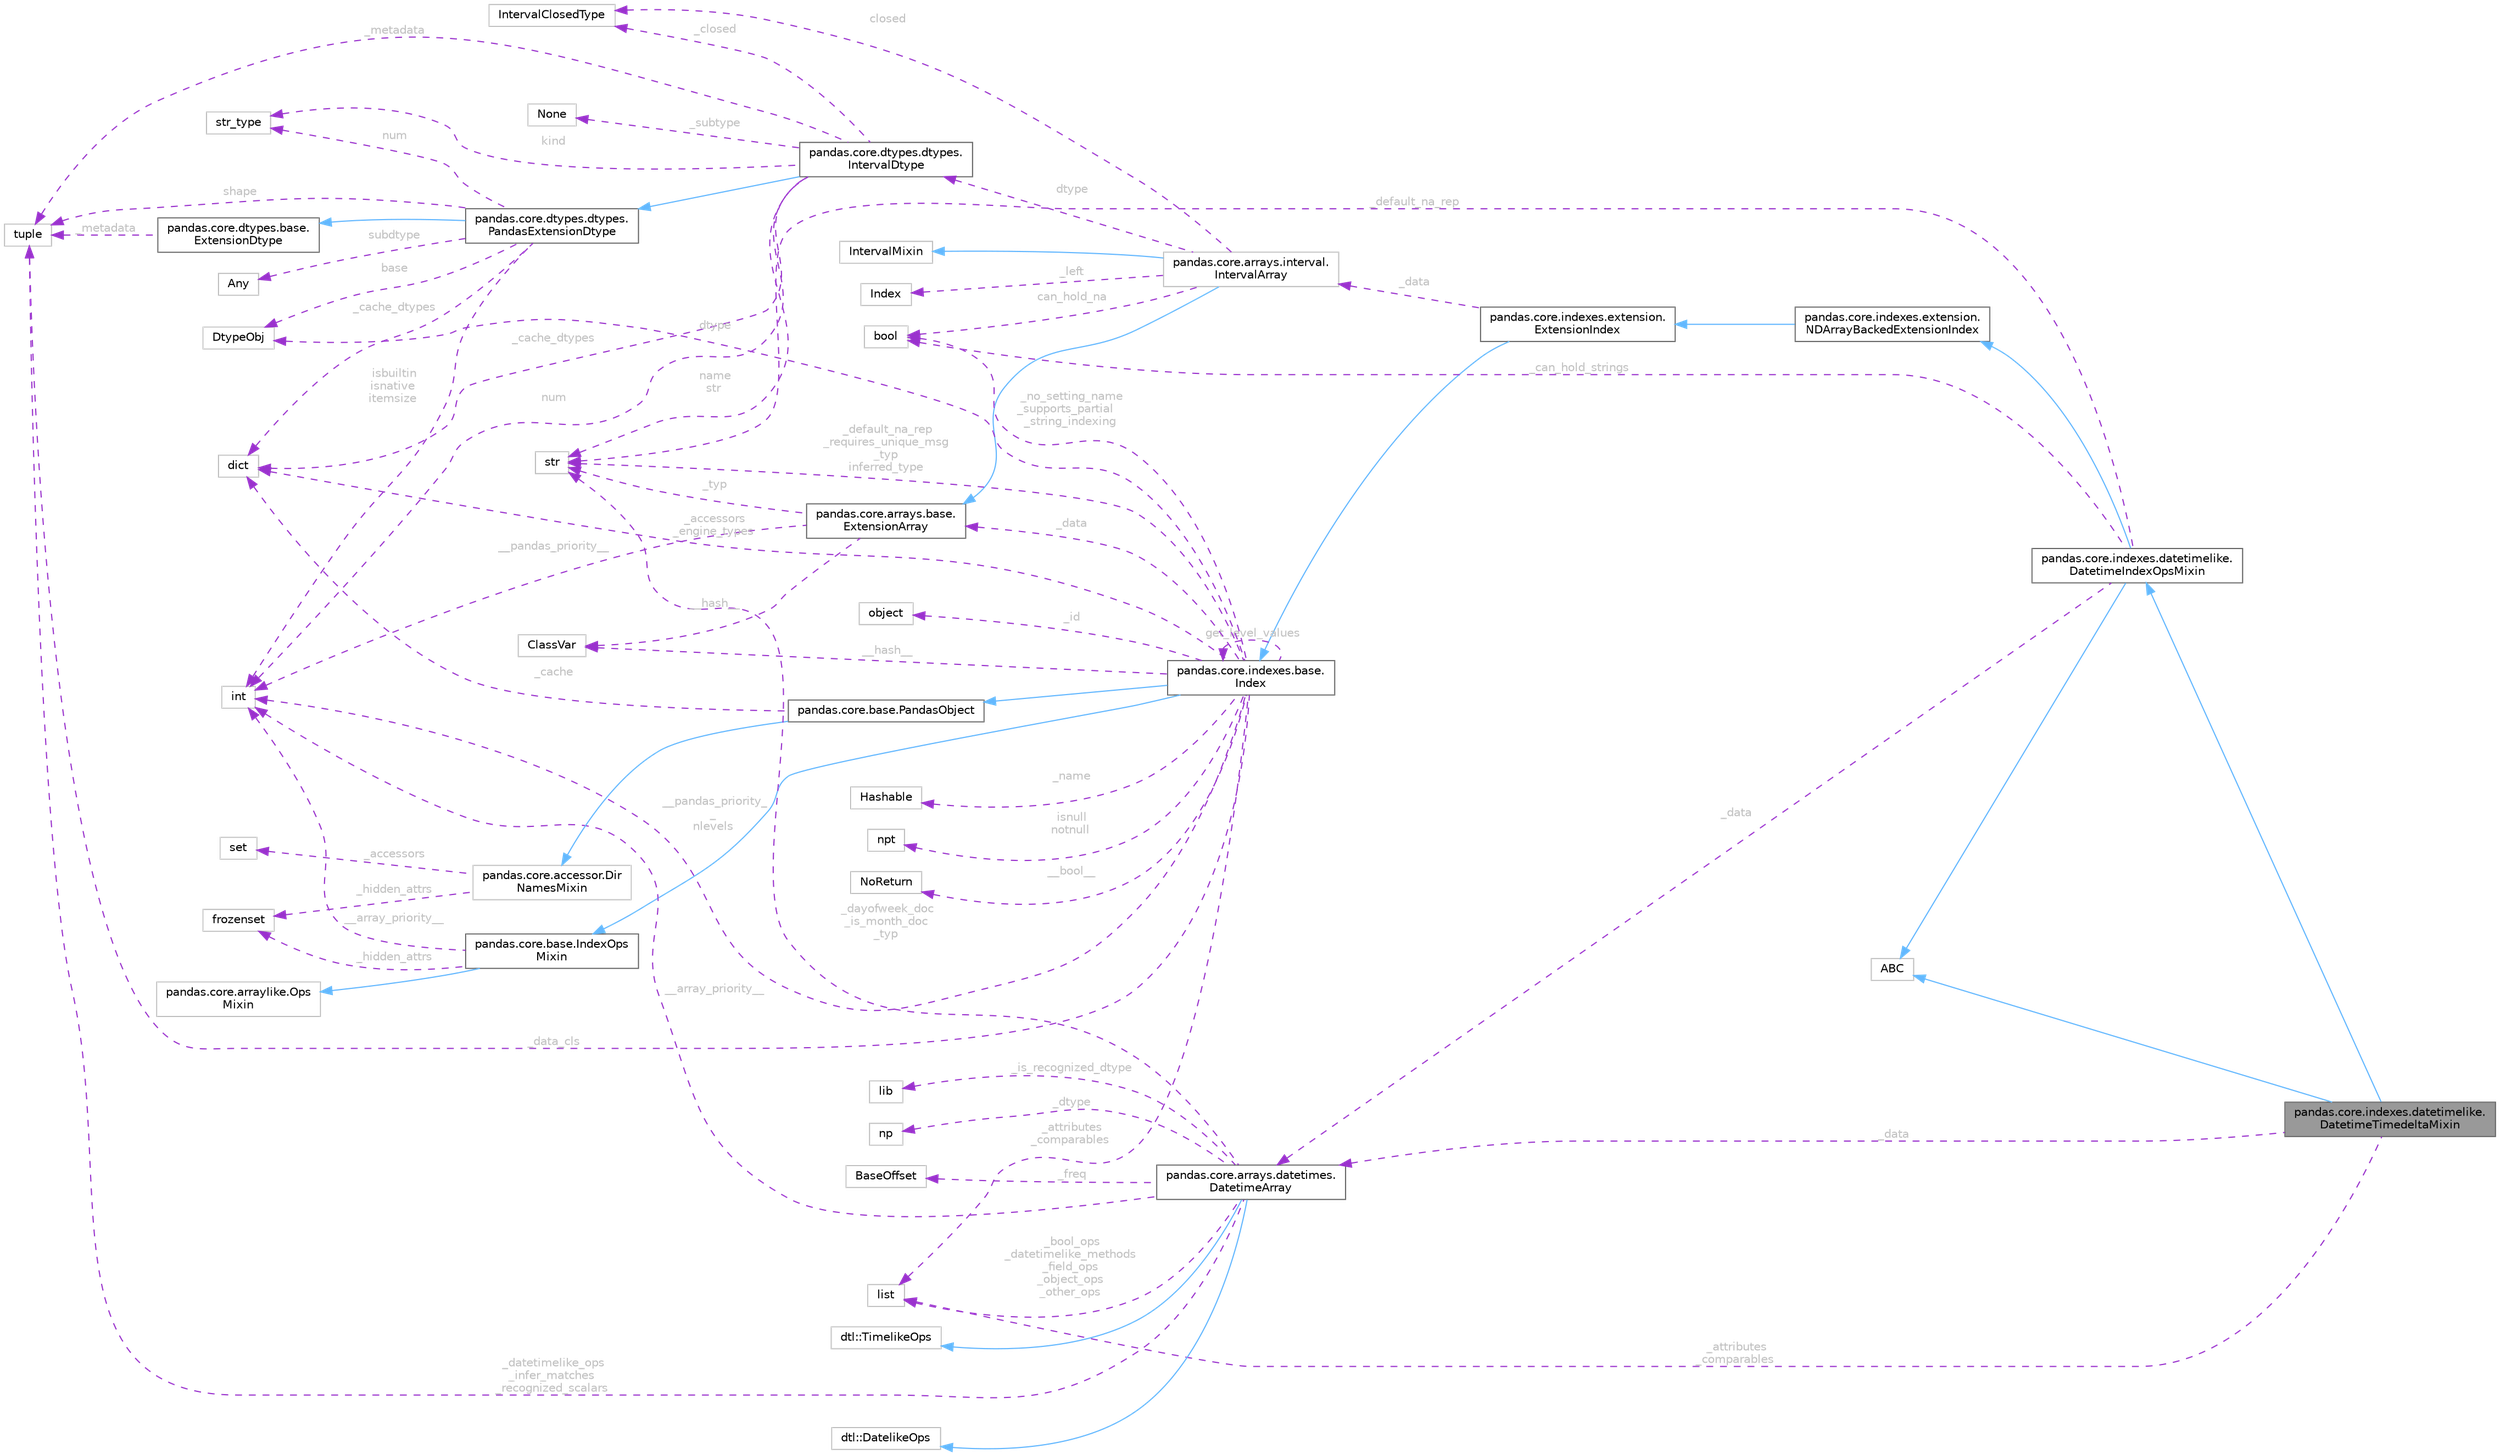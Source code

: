 digraph "pandas.core.indexes.datetimelike.DatetimeTimedeltaMixin"
{
 // LATEX_PDF_SIZE
  bgcolor="transparent";
  edge [fontname=Helvetica,fontsize=10,labelfontname=Helvetica,labelfontsize=10];
  node [fontname=Helvetica,fontsize=10,shape=box,height=0.2,width=0.4];
  rankdir="LR";
  Node1 [id="Node000001",label="pandas.core.indexes.datetimelike.\lDatetimeTimedeltaMixin",height=0.2,width=0.4,color="gray40", fillcolor="grey60", style="filled", fontcolor="black",tooltip=" "];
  Node2 -> Node1 [id="edge1_Node000001_Node000002",dir="back",color="steelblue1",style="solid",tooltip=" "];
  Node2 [id="Node000002",label="pandas.core.indexes.datetimelike.\lDatetimeIndexOpsMixin",height=0.2,width=0.4,color="gray40", fillcolor="white", style="filled",URL="$d1/d7f/classpandas_1_1core_1_1indexes_1_1datetimelike_1_1DatetimeIndexOpsMixin.html",tooltip=" "];
  Node3 -> Node2 [id="edge2_Node000002_Node000003",dir="back",color="steelblue1",style="solid",tooltip=" "];
  Node3 [id="Node000003",label="pandas.core.indexes.extension.\lNDArrayBackedExtensionIndex",height=0.2,width=0.4,color="gray40", fillcolor="white", style="filled",URL="$da/d60/classpandas_1_1core_1_1indexes_1_1extension_1_1NDArrayBackedExtensionIndex.html",tooltip=" "];
  Node4 -> Node3 [id="edge3_Node000003_Node000004",dir="back",color="steelblue1",style="solid",tooltip=" "];
  Node4 [id="Node000004",label="pandas.core.indexes.extension.\lExtensionIndex",height=0.2,width=0.4,color="gray40", fillcolor="white", style="filled",URL="$d3/d98/classpandas_1_1core_1_1indexes_1_1extension_1_1ExtensionIndex.html",tooltip=" "];
  Node5 -> Node4 [id="edge4_Node000004_Node000005",dir="back",color="steelblue1",style="solid",tooltip=" "];
  Node5 [id="Node000005",label="pandas.core.indexes.base.\lIndex",height=0.2,width=0.4,color="gray40", fillcolor="white", style="filled",URL="$d9/d4b/classpandas_1_1core_1_1indexes_1_1base_1_1Index.html",tooltip=" "];
  Node6 -> Node5 [id="edge5_Node000005_Node000006",dir="back",color="steelblue1",style="solid",tooltip=" "];
  Node6 [id="Node000006",label="pandas.core.base.IndexOps\lMixin",height=0.2,width=0.4,color="gray40", fillcolor="white", style="filled",URL="$db/d4c/classpandas_1_1core_1_1base_1_1IndexOpsMixin.html",tooltip=" "];
  Node7 -> Node6 [id="edge6_Node000006_Node000007",dir="back",color="steelblue1",style="solid",tooltip=" "];
  Node7 [id="Node000007",label="pandas.core.arraylike.Ops\lMixin",height=0.2,width=0.4,color="grey75", fillcolor="white", style="filled",URL="$da/d26/classpandas_1_1core_1_1arraylike_1_1OpsMixin.html",tooltip=" "];
  Node8 -> Node6 [id="edge7_Node000006_Node000008",dir="back",color="darkorchid3",style="dashed",tooltip=" ",label=" __array_priority__",fontcolor="grey" ];
  Node8 [id="Node000008",label="int",height=0.2,width=0.4,color="grey75", fillcolor="white", style="filled",tooltip=" "];
  Node9 -> Node6 [id="edge8_Node000006_Node000009",dir="back",color="darkorchid3",style="dashed",tooltip=" ",label=" _hidden_attrs",fontcolor="grey" ];
  Node9 [id="Node000009",label="frozenset",height=0.2,width=0.4,color="grey75", fillcolor="white", style="filled",tooltip=" "];
  Node10 -> Node5 [id="edge9_Node000005_Node000010",dir="back",color="steelblue1",style="solid",tooltip=" "];
  Node10 [id="Node000010",label="pandas.core.base.PandasObject",height=0.2,width=0.4,color="gray40", fillcolor="white", style="filled",URL="$d9/d19/classpandas_1_1core_1_1base_1_1PandasObject.html",tooltip=" "];
  Node11 -> Node10 [id="edge10_Node000010_Node000011",dir="back",color="steelblue1",style="solid",tooltip=" "];
  Node11 [id="Node000011",label="pandas.core.accessor.Dir\lNamesMixin",height=0.2,width=0.4,color="grey75", fillcolor="white", style="filled",URL="$df/dd9/classpandas_1_1core_1_1accessor_1_1DirNamesMixin.html",tooltip=" "];
  Node12 -> Node11 [id="edge11_Node000011_Node000012",dir="back",color="darkorchid3",style="dashed",tooltip=" ",label=" _accessors",fontcolor="grey" ];
  Node12 [id="Node000012",label="set",height=0.2,width=0.4,color="grey75", fillcolor="white", style="filled",tooltip=" "];
  Node9 -> Node11 [id="edge12_Node000011_Node000009",dir="back",color="darkorchid3",style="dashed",tooltip=" ",label=" _hidden_attrs",fontcolor="grey" ];
  Node13 -> Node10 [id="edge13_Node000010_Node000013",dir="back",color="darkorchid3",style="dashed",tooltip=" ",label=" _cache",fontcolor="grey" ];
  Node13 [id="Node000013",label="dict",height=0.2,width=0.4,color="grey75", fillcolor="white", style="filled",tooltip=" "];
  Node8 -> Node5 [id="edge14_Node000005_Node000008",dir="back",color="darkorchid3",style="dashed",tooltip=" ",label=" __pandas_priority_\l_\nnlevels",fontcolor="grey" ];
  Node14 -> Node5 [id="edge15_Node000005_Node000014",dir="back",color="darkorchid3",style="dashed",tooltip=" ",label=" _default_na_rep\n_requires_unique_msg\n_typ\ninferred_type",fontcolor="grey" ];
  Node14 [id="Node000014",label="str",height=0.2,width=0.4,color="grey75", fillcolor="white", style="filled",tooltip=" "];
  Node15 -> Node5 [id="edge16_Node000005_Node000015",dir="back",color="darkorchid3",style="dashed",tooltip=" ",label=" _data",fontcolor="grey" ];
  Node15 [id="Node000015",label="pandas.core.arrays.base.\lExtensionArray",height=0.2,width=0.4,color="gray40", fillcolor="white", style="filled",URL="$d4/dd3/classpandas_1_1core_1_1arrays_1_1base_1_1ExtensionArray.html",tooltip=" "];
  Node14 -> Node15 [id="edge17_Node000015_Node000014",dir="back",color="darkorchid3",style="dashed",tooltip=" ",label=" _typ",fontcolor="grey" ];
  Node8 -> Node15 [id="edge18_Node000015_Node000008",dir="back",color="darkorchid3",style="dashed",tooltip=" ",label=" __pandas_priority__",fontcolor="grey" ];
  Node16 -> Node15 [id="edge19_Node000015_Node000016",dir="back",color="darkorchid3",style="dashed",tooltip=" ",label=" __hash__",fontcolor="grey" ];
  Node16 [id="Node000016",label="ClassVar",height=0.2,width=0.4,color="grey75", fillcolor="white", style="filled",tooltip=" "];
  Node17 -> Node5 [id="edge20_Node000005_Node000017",dir="back",color="darkorchid3",style="dashed",tooltip=" ",label=" _data_cls",fontcolor="grey" ];
  Node17 [id="Node000017",label="tuple",height=0.2,width=0.4,color="grey75", fillcolor="white", style="filled",tooltip=" "];
  Node18 -> Node5 [id="edge21_Node000005_Node000018",dir="back",color="darkorchid3",style="dashed",tooltip=" ",label=" _id",fontcolor="grey" ];
  Node18 [id="Node000018",label="object",height=0.2,width=0.4,color="grey75", fillcolor="white", style="filled",tooltip=" "];
  Node19 -> Node5 [id="edge22_Node000005_Node000019",dir="back",color="darkorchid3",style="dashed",tooltip=" ",label=" _name",fontcolor="grey" ];
  Node19 [id="Node000019",label="Hashable",height=0.2,width=0.4,color="grey75", fillcolor="white", style="filled",tooltip=" "];
  Node20 -> Node5 [id="edge23_Node000005_Node000020",dir="back",color="darkorchid3",style="dashed",tooltip=" ",label=" _no_setting_name\n_supports_partial\l_string_indexing",fontcolor="grey" ];
  Node20 [id="Node000020",label="bool",height=0.2,width=0.4,color="grey75", fillcolor="white", style="filled",tooltip=" "];
  Node21 -> Node5 [id="edge24_Node000005_Node000021",dir="back",color="darkorchid3",style="dashed",tooltip=" ",label=" _attributes\n_comparables",fontcolor="grey" ];
  Node21 [id="Node000021",label="list",height=0.2,width=0.4,color="grey75", fillcolor="white", style="filled",tooltip=" "];
  Node13 -> Node5 [id="edge25_Node000005_Node000013",dir="back",color="darkorchid3",style="dashed",tooltip=" ",label=" _accessors\n_engine_types",fontcolor="grey" ];
  Node5 -> Node5 [id="edge26_Node000005_Node000005",dir="back",color="darkorchid3",style="dashed",tooltip=" ",label=" get_level_values",fontcolor="grey" ];
  Node22 -> Node5 [id="edge27_Node000005_Node000022",dir="back",color="darkorchid3",style="dashed",tooltip=" ",label=" isnull\nnotnull",fontcolor="grey" ];
  Node22 [id="Node000022",label="npt",height=0.2,width=0.4,color="grey75", fillcolor="white", style="filled",tooltip=" "];
  Node23 -> Node5 [id="edge28_Node000005_Node000023",dir="back",color="darkorchid3",style="dashed",tooltip=" ",label=" __bool__",fontcolor="grey" ];
  Node23 [id="Node000023",label="NoReturn",height=0.2,width=0.4,color="grey75", fillcolor="white", style="filled",tooltip=" "];
  Node16 -> Node5 [id="edge29_Node000005_Node000016",dir="back",color="darkorchid3",style="dashed",tooltip=" ",label=" __hash__",fontcolor="grey" ];
  Node24 -> Node5 [id="edge30_Node000005_Node000024",dir="back",color="darkorchid3",style="dashed",tooltip=" ",label=" dtype",fontcolor="grey" ];
  Node24 [id="Node000024",label="DtypeObj",height=0.2,width=0.4,color="grey75", fillcolor="white", style="filled",tooltip=" "];
  Node25 -> Node4 [id="edge31_Node000004_Node000025",dir="back",color="darkorchid3",style="dashed",tooltip=" ",label=" _data",fontcolor="grey" ];
  Node25 [id="Node000025",label="pandas.core.arrays.interval.\lIntervalArray",height=0.2,width=0.4,color="grey75", fillcolor="white", style="filled",URL="$d2/d4b/classpandas_1_1core_1_1arrays_1_1interval_1_1IntervalArray.html",tooltip=" "];
  Node26 -> Node25 [id="edge32_Node000025_Node000026",dir="back",color="steelblue1",style="solid",tooltip=" "];
  Node26 [id="Node000026",label="IntervalMixin",height=0.2,width=0.4,color="grey75", fillcolor="white", style="filled",URL="$df/d19/classIntervalMixin.html",tooltip=" "];
  Node15 -> Node25 [id="edge33_Node000025_Node000015",dir="back",color="steelblue1",style="solid",tooltip=" "];
  Node20 -> Node25 [id="edge34_Node000025_Node000020",dir="back",color="darkorchid3",style="dashed",tooltip=" ",label=" can_hold_na",fontcolor="grey" ];
  Node27 -> Node25 [id="edge35_Node000025_Node000027",dir="back",color="darkorchid3",style="dashed",tooltip=" ",label=" _left",fontcolor="grey" ];
  Node27 [id="Node000027",label="Index",height=0.2,width=0.4,color="grey75", fillcolor="white", style="filled",tooltip=" "];
  Node28 -> Node25 [id="edge36_Node000025_Node000028",dir="back",color="darkorchid3",style="dashed",tooltip=" ",label=" closed",fontcolor="grey" ];
  Node28 [id="Node000028",label="IntervalClosedType",height=0.2,width=0.4,color="grey75", fillcolor="white", style="filled",tooltip=" "];
  Node29 -> Node25 [id="edge37_Node000025_Node000029",dir="back",color="darkorchid3",style="dashed",tooltip=" ",label=" dtype",fontcolor="grey" ];
  Node29 [id="Node000029",label="pandas.core.dtypes.dtypes.\lIntervalDtype",height=0.2,width=0.4,color="gray40", fillcolor="white", style="filled",URL="$dc/da8/classpandas_1_1core_1_1dtypes_1_1dtypes_1_1IntervalDtype.html",tooltip=" "];
  Node30 -> Node29 [id="edge38_Node000029_Node000030",dir="back",color="steelblue1",style="solid",tooltip=" "];
  Node30 [id="Node000030",label="pandas.core.dtypes.dtypes.\lPandasExtensionDtype",height=0.2,width=0.4,color="gray40", fillcolor="white", style="filled",URL="$d0/d04/classpandas_1_1core_1_1dtypes_1_1dtypes_1_1PandasExtensionDtype.html",tooltip=" "];
  Node31 -> Node30 [id="edge39_Node000030_Node000031",dir="back",color="steelblue1",style="solid",tooltip=" "];
  Node31 [id="Node000031",label="pandas.core.dtypes.base.\lExtensionDtype",height=0.2,width=0.4,color="gray40", fillcolor="white", style="filled",URL="$d4/d64/classpandas_1_1core_1_1dtypes_1_1base_1_1ExtensionDtype.html",tooltip=" "];
  Node17 -> Node31 [id="edge40_Node000031_Node000017",dir="back",color="darkorchid3",style="dashed",tooltip=" ",label=" _metadata",fontcolor="grey" ];
  Node32 -> Node30 [id="edge41_Node000030_Node000032",dir="back",color="darkorchid3",style="dashed",tooltip=" ",label=" subdtype",fontcolor="grey" ];
  Node32 [id="Node000032",label="Any",height=0.2,width=0.4,color="grey75", fillcolor="white", style="filled",tooltip=" "];
  Node33 -> Node30 [id="edge42_Node000030_Node000033",dir="back",color="darkorchid3",style="dashed",tooltip=" ",label=" num",fontcolor="grey" ];
  Node33 [id="Node000033",label="str_type",height=0.2,width=0.4,color="grey75", fillcolor="white", style="filled",tooltip=" "];
  Node17 -> Node30 [id="edge43_Node000030_Node000017",dir="back",color="darkorchid3",style="dashed",tooltip=" ",label=" shape",fontcolor="grey" ];
  Node8 -> Node30 [id="edge44_Node000030_Node000008",dir="back",color="darkorchid3",style="dashed",tooltip=" ",label=" isbuiltin\nisnative\nitemsize",fontcolor="grey" ];
  Node24 -> Node30 [id="edge45_Node000030_Node000024",dir="back",color="darkorchid3",style="dashed",tooltip=" ",label=" base",fontcolor="grey" ];
  Node13 -> Node30 [id="edge46_Node000030_Node000013",dir="back",color="darkorchid3",style="dashed",tooltip=" ",label=" _cache_dtypes",fontcolor="grey" ];
  Node14 -> Node29 [id="edge47_Node000029_Node000014",dir="back",color="darkorchid3",style="dashed",tooltip=" ",label=" name\nstr",fontcolor="grey" ];
  Node33 -> Node29 [id="edge48_Node000029_Node000033",dir="back",color="darkorchid3",style="dashed",tooltip=" ",label=" kind",fontcolor="grey" ];
  Node8 -> Node29 [id="edge49_Node000029_Node000008",dir="back",color="darkorchid3",style="dashed",tooltip=" ",label=" num",fontcolor="grey" ];
  Node17 -> Node29 [id="edge50_Node000029_Node000017",dir="back",color="darkorchid3",style="dashed",tooltip=" ",label=" _metadata",fontcolor="grey" ];
  Node13 -> Node29 [id="edge51_Node000029_Node000013",dir="back",color="darkorchid3",style="dashed",tooltip=" ",label=" _cache_dtypes",fontcolor="grey" ];
  Node34 -> Node29 [id="edge52_Node000029_Node000034",dir="back",color="darkorchid3",style="dashed",tooltip=" ",label=" _subtype",fontcolor="grey" ];
  Node34 [id="Node000034",label="None",height=0.2,width=0.4,color="grey75", fillcolor="white", style="filled",tooltip=" "];
  Node28 -> Node29 [id="edge53_Node000029_Node000028",dir="back",color="darkorchid3",style="dashed",tooltip=" ",label=" _closed",fontcolor="grey" ];
  Node35 -> Node2 [id="edge54_Node000002_Node000035",dir="back",color="steelblue1",style="solid",tooltip=" "];
  Node35 [id="Node000035",label="ABC",height=0.2,width=0.4,color="grey75", fillcolor="white", style="filled",URL="$dd/d9b/classABC.html",tooltip=" "];
  Node20 -> Node2 [id="edge55_Node000002_Node000020",dir="back",color="darkorchid3",style="dashed",tooltip=" ",label=" _can_hold_strings",fontcolor="grey" ];
  Node36 -> Node2 [id="edge56_Node000002_Node000036",dir="back",color="darkorchid3",style="dashed",tooltip=" ",label=" _data",fontcolor="grey" ];
  Node36 [id="Node000036",label="pandas.core.arrays.datetimes.\lDatetimeArray",height=0.2,width=0.4,color="gray40", fillcolor="white", style="filled",URL="$d7/d58/classpandas_1_1core_1_1arrays_1_1datetimes_1_1DatetimeArray.html",tooltip=" "];
  Node37 -> Node36 [id="edge57_Node000036_Node000037",dir="back",color="steelblue1",style="solid",tooltip=" "];
  Node37 [id="Node000037",label="dtl::TimelikeOps",height=0.2,width=0.4,color="grey75", fillcolor="white", style="filled",tooltip=" "];
  Node38 -> Node36 [id="edge58_Node000036_Node000038",dir="back",color="steelblue1",style="solid",tooltip=" "];
  Node38 [id="Node000038",label="dtl::DatelikeOps",height=0.2,width=0.4,color="grey75", fillcolor="white", style="filled",tooltip=" "];
  Node14 -> Node36 [id="edge59_Node000036_Node000014",dir="back",color="darkorchid3",style="dashed",tooltip=" ",label=" _dayofweek_doc\n_is_month_doc\n_typ",fontcolor="grey" ];
  Node17 -> Node36 [id="edge60_Node000036_Node000017",dir="back",color="darkorchid3",style="dashed",tooltip=" ",label=" _datetimelike_ops\n_infer_matches\n_recognized_scalars",fontcolor="grey" ];
  Node39 -> Node36 [id="edge61_Node000036_Node000039",dir="back",color="darkorchid3",style="dashed",tooltip=" ",label=" _is_recognized_dtype",fontcolor="grey" ];
  Node39 [id="Node000039",label="lib",height=0.2,width=0.4,color="grey75", fillcolor="white", style="filled",tooltip=" "];
  Node21 -> Node36 [id="edge62_Node000036_Node000021",dir="back",color="darkorchid3",style="dashed",tooltip=" ",label=" _bool_ops\n_datetimelike_methods\n_field_ops\n_object_ops\n_other_ops",fontcolor="grey" ];
  Node8 -> Node36 [id="edge63_Node000036_Node000008",dir="back",color="darkorchid3",style="dashed",tooltip=" ",label=" __array_priority__",fontcolor="grey" ];
  Node40 -> Node36 [id="edge64_Node000036_Node000040",dir="back",color="darkorchid3",style="dashed",tooltip=" ",label=" _dtype",fontcolor="grey" ];
  Node40 [id="Node000040",label="np",height=0.2,width=0.4,color="grey75", fillcolor="white", style="filled",tooltip=" "];
  Node41 -> Node36 [id="edge65_Node000036_Node000041",dir="back",color="darkorchid3",style="dashed",tooltip=" ",label=" _freq",fontcolor="grey" ];
  Node41 [id="Node000041",label="BaseOffset",height=0.2,width=0.4,color="grey75", fillcolor="white", style="filled",tooltip=" "];
  Node14 -> Node2 [id="edge66_Node000002_Node000014",dir="back",color="darkorchid3",style="dashed",tooltip=" ",label=" _default_na_rep",fontcolor="grey" ];
  Node35 -> Node1 [id="edge67_Node000001_Node000035",dir="back",color="steelblue1",style="solid",tooltip=" "];
  Node36 -> Node1 [id="edge68_Node000001_Node000036",dir="back",color="darkorchid3",style="dashed",tooltip=" ",label=" _data",fontcolor="grey" ];
  Node21 -> Node1 [id="edge69_Node000001_Node000021",dir="back",color="darkorchid3",style="dashed",tooltip=" ",label=" _attributes\n_comparables",fontcolor="grey" ];
}
